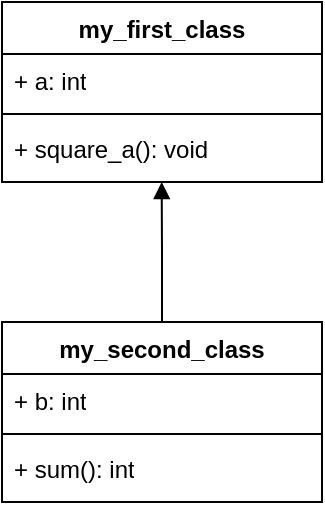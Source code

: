 <mxfile version="25.0.2">
  <diagram name="Page-1" id="MxoNv4nQiQHgK9i8ivyI">
    <mxGraphModel dx="1114" dy="780" grid="1" gridSize="10" guides="1" tooltips="1" connect="1" arrows="1" fold="1" page="1" pageScale="1" pageWidth="826" pageHeight="1169" math="0" shadow="0">
      <root>
        <mxCell id="0" />
        <mxCell id="1" parent="0" />
        <mxCell id="JxRFG7sV6omq5Ux-D1lD-9" value="my_first_class" style="swimlane;fontStyle=1;align=center;verticalAlign=top;childLayout=stackLayout;horizontal=1;startSize=26;horizontalStack=0;resizeParent=1;resizeParentMax=0;resizeLast=0;collapsible=1;marginBottom=0;whiteSpace=wrap;html=1;" vertex="1" parent="1">
          <mxGeometry x="320" y="160" width="160" height="90" as="geometry" />
        </mxCell>
        <mxCell id="JxRFG7sV6omq5Ux-D1lD-10" value="+ a: int" style="text;strokeColor=none;fillColor=none;align=left;verticalAlign=top;spacingLeft=4;spacingRight=4;overflow=hidden;rotatable=0;points=[[0,0.5],[1,0.5]];portConstraint=eastwest;whiteSpace=wrap;html=1;" vertex="1" parent="JxRFG7sV6omq5Ux-D1lD-9">
          <mxGeometry y="26" width="160" height="26" as="geometry" />
        </mxCell>
        <mxCell id="JxRFG7sV6omq5Ux-D1lD-11" value="" style="line;strokeWidth=1;fillColor=none;align=left;verticalAlign=middle;spacingTop=-1;spacingLeft=3;spacingRight=3;rotatable=0;labelPosition=right;points=[];portConstraint=eastwest;strokeColor=inherit;" vertex="1" parent="JxRFG7sV6omq5Ux-D1lD-9">
          <mxGeometry y="52" width="160" height="8" as="geometry" />
        </mxCell>
        <mxCell id="JxRFG7sV6omq5Ux-D1lD-12" value="+ square_a(): void" style="text;strokeColor=none;fillColor=none;align=left;verticalAlign=top;spacingLeft=4;spacingRight=4;overflow=hidden;rotatable=0;points=[[0,0.5],[1,0.5]];portConstraint=eastwest;whiteSpace=wrap;html=1;" vertex="1" parent="JxRFG7sV6omq5Ux-D1lD-9">
          <mxGeometry y="60" width="160" height="30" as="geometry" />
        </mxCell>
        <mxCell id="JxRFG7sV6omq5Ux-D1lD-13" value="my_second_class" style="swimlane;fontStyle=1;align=center;verticalAlign=top;childLayout=stackLayout;horizontal=1;startSize=26;horizontalStack=0;resizeParent=1;resizeParentMax=0;resizeLast=0;collapsible=1;marginBottom=0;whiteSpace=wrap;html=1;" vertex="1" parent="1">
          <mxGeometry x="320" y="320" width="160" height="90" as="geometry" />
        </mxCell>
        <mxCell id="JxRFG7sV6omq5Ux-D1lD-14" value="+ b: int" style="text;strokeColor=none;fillColor=none;align=left;verticalAlign=top;spacingLeft=4;spacingRight=4;overflow=hidden;rotatable=0;points=[[0,0.5],[1,0.5]];portConstraint=eastwest;whiteSpace=wrap;html=1;" vertex="1" parent="JxRFG7sV6omq5Ux-D1lD-13">
          <mxGeometry y="26" width="160" height="26" as="geometry" />
        </mxCell>
        <mxCell id="JxRFG7sV6omq5Ux-D1lD-15" value="" style="line;strokeWidth=1;fillColor=none;align=left;verticalAlign=middle;spacingTop=-1;spacingLeft=3;spacingRight=3;rotatable=0;labelPosition=right;points=[];portConstraint=eastwest;strokeColor=inherit;" vertex="1" parent="JxRFG7sV6omq5Ux-D1lD-13">
          <mxGeometry y="52" width="160" height="8" as="geometry" />
        </mxCell>
        <mxCell id="JxRFG7sV6omq5Ux-D1lD-16" value="&lt;div&gt;+ sum(): int&lt;br&gt;&lt;/div&gt;" style="text;strokeColor=none;fillColor=none;align=left;verticalAlign=top;spacingLeft=4;spacingRight=4;overflow=hidden;rotatable=0;points=[[0,0.5],[1,0.5]];portConstraint=eastwest;whiteSpace=wrap;html=1;" vertex="1" parent="JxRFG7sV6omq5Ux-D1lD-13">
          <mxGeometry y="60" width="160" height="30" as="geometry" />
        </mxCell>
        <mxCell id="JxRFG7sV6omq5Ux-D1lD-19" style="edgeStyle=orthogonalEdgeStyle;rounded=0;orthogonalLoop=1;jettySize=auto;html=1;exitX=0.5;exitY=0;exitDx=0;exitDy=0;entryX=0.499;entryY=1;entryDx=0;entryDy=0;entryPerimeter=0;endArrow=block;endFill=1;" edge="1" parent="1" source="JxRFG7sV6omq5Ux-D1lD-13" target="JxRFG7sV6omq5Ux-D1lD-12">
          <mxGeometry relative="1" as="geometry" />
        </mxCell>
      </root>
    </mxGraphModel>
  </diagram>
</mxfile>
